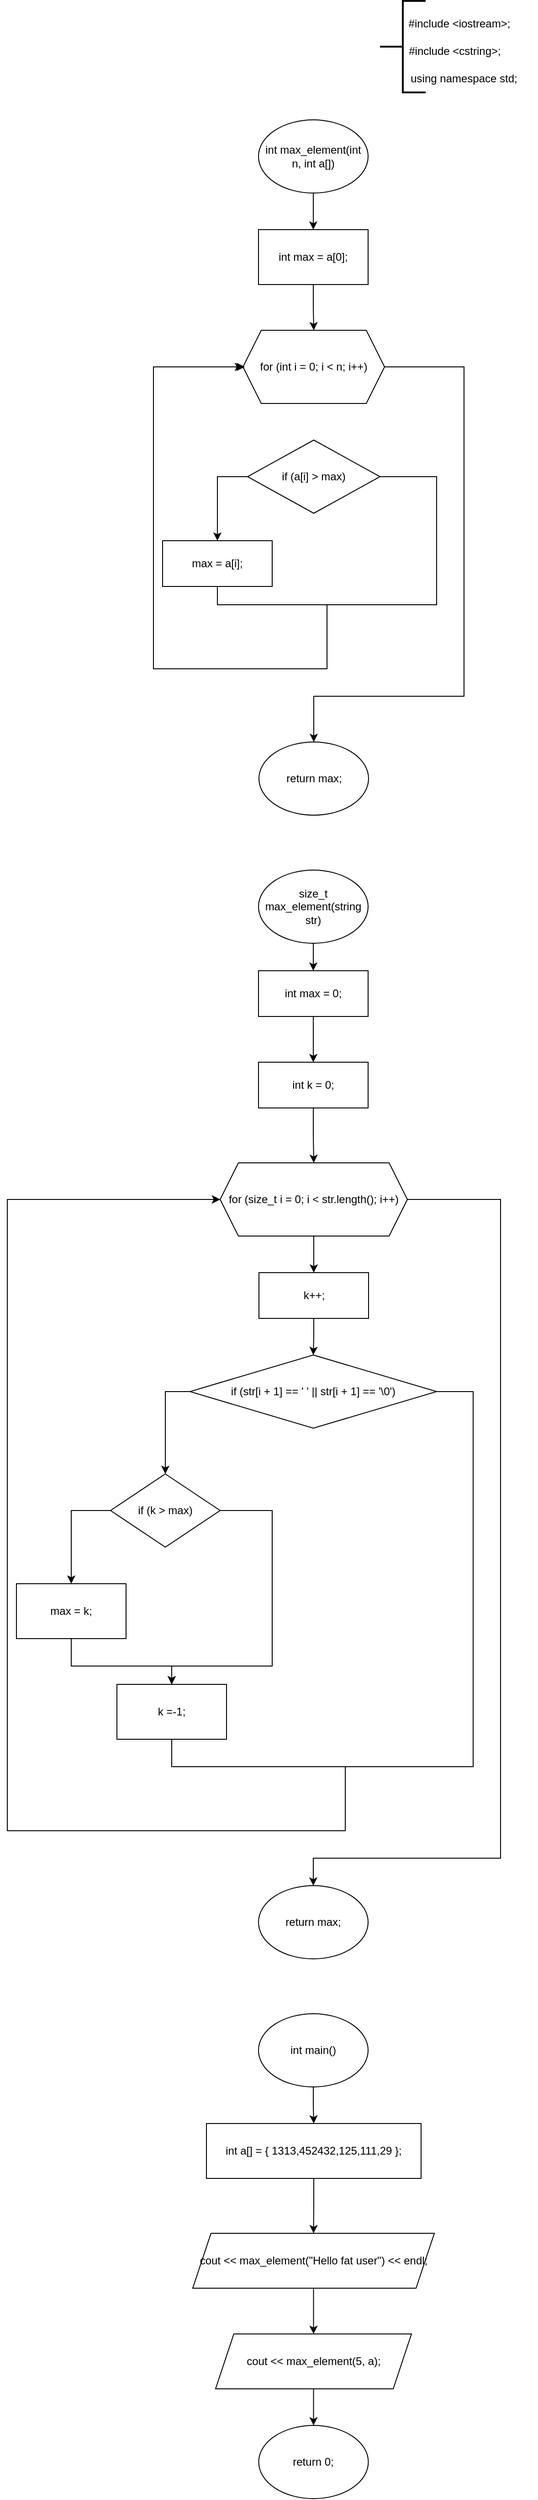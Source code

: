 <mxfile version="16.0.3" type="device"><diagram id="ArOVKvVJ5GpIAHw1Hp6Q" name="Page-1"><mxGraphModel dx="1483" dy="787" grid="1" gridSize="10" guides="1" tooltips="1" connect="1" arrows="1" fold="1" page="1" pageScale="1" pageWidth="850" pageHeight="1100" math="0" shadow="0"><root><mxCell id="0"/><mxCell id="1" parent="0"/><mxCell id="C_wPe7482wwFnECfV9GC-9" style="edgeStyle=orthogonalEdgeStyle;rounded=0;orthogonalLoop=1;jettySize=auto;html=1;" edge="1" parent="1" source="C_wPe7482wwFnECfV9GC-1" target="C_wPe7482wwFnECfV9GC-2"><mxGeometry relative="1" as="geometry"/></mxCell><mxCell id="C_wPe7482wwFnECfV9GC-1" value="int max_element(int n, int a[])" style="ellipse;whiteSpace=wrap;html=1;" vertex="1" parent="1"><mxGeometry x="365" y="250" width="120" height="80" as="geometry"/></mxCell><mxCell id="C_wPe7482wwFnECfV9GC-10" style="edgeStyle=orthogonalEdgeStyle;rounded=0;orthogonalLoop=1;jettySize=auto;html=1;" edge="1" parent="1" source="C_wPe7482wwFnECfV9GC-2" target="C_wPe7482wwFnECfV9GC-3"><mxGeometry relative="1" as="geometry"/></mxCell><mxCell id="C_wPe7482wwFnECfV9GC-2" value="int max = a[0];" style="rounded=0;whiteSpace=wrap;html=1;" vertex="1" parent="1"><mxGeometry x="365" y="370" width="120" height="60" as="geometry"/></mxCell><mxCell id="C_wPe7482wwFnECfV9GC-14" style="edgeStyle=orthogonalEdgeStyle;rounded=0;orthogonalLoop=1;jettySize=auto;html=1;entryX=0.5;entryY=0;entryDx=0;entryDy=0;" edge="1" parent="1" source="C_wPe7482wwFnECfV9GC-3" target="C_wPe7482wwFnECfV9GC-11"><mxGeometry relative="1" as="geometry"><Array as="points"><mxPoint x="590" y="520"/><mxPoint x="590" y="880"/><mxPoint x="425" y="880"/></Array></mxGeometry></mxCell><mxCell id="C_wPe7482wwFnECfV9GC-3" value="for (int i = 0; i &lt; n; i++)" style="shape=hexagon;perimeter=hexagonPerimeter2;whiteSpace=wrap;html=1;fixedSize=1;" vertex="1" parent="1"><mxGeometry x="348" y="480" width="155" height="80" as="geometry"/></mxCell><mxCell id="C_wPe7482wwFnECfV9GC-6" style="edgeStyle=orthogonalEdgeStyle;rounded=0;orthogonalLoop=1;jettySize=auto;html=1;entryX=0.5;entryY=0;entryDx=0;entryDy=0;" edge="1" parent="1" source="C_wPe7482wwFnECfV9GC-4" target="C_wPe7482wwFnECfV9GC-5"><mxGeometry relative="1" as="geometry"><Array as="points"><mxPoint x="320" y="640"/></Array></mxGeometry></mxCell><mxCell id="C_wPe7482wwFnECfV9GC-7" style="edgeStyle=orthogonalEdgeStyle;rounded=0;orthogonalLoop=1;jettySize=auto;html=1;" edge="1" parent="1" source="C_wPe7482wwFnECfV9GC-4"><mxGeometry relative="1" as="geometry"><mxPoint x="350" y="520" as="targetPoint"/><Array as="points"><mxPoint x="560" y="640"/><mxPoint x="560" y="780"/><mxPoint x="440" y="780"/><mxPoint x="440" y="850"/><mxPoint x="250" y="850"/><mxPoint x="250" y="520"/></Array></mxGeometry></mxCell><mxCell id="C_wPe7482wwFnECfV9GC-4" value="if (a[i] &gt; max)" style="rhombus;whiteSpace=wrap;html=1;" vertex="1" parent="1"><mxGeometry x="353" y="600" width="145" height="80" as="geometry"/></mxCell><mxCell id="C_wPe7482wwFnECfV9GC-8" style="edgeStyle=orthogonalEdgeStyle;rounded=0;orthogonalLoop=1;jettySize=auto;html=1;entryX=0;entryY=0.5;entryDx=0;entryDy=0;" edge="1" parent="1" source="C_wPe7482wwFnECfV9GC-5" target="C_wPe7482wwFnECfV9GC-3"><mxGeometry relative="1" as="geometry"><mxPoint x="210" y="830" as="targetPoint"/><Array as="points"><mxPoint x="320" y="780"/><mxPoint x="440" y="780"/><mxPoint x="440" y="850"/><mxPoint x="250" y="850"/><mxPoint x="250" y="520"/></Array></mxGeometry></mxCell><mxCell id="C_wPe7482wwFnECfV9GC-5" value="max = a[i];" style="rounded=0;whiteSpace=wrap;html=1;" vertex="1" parent="1"><mxGeometry x="260" y="710" width="120" height="50" as="geometry"/></mxCell><mxCell id="C_wPe7482wwFnECfV9GC-11" value="return max;" style="ellipse;whiteSpace=wrap;html=1;" vertex="1" parent="1"><mxGeometry x="365.5" y="930" width="120" height="80" as="geometry"/></mxCell><mxCell id="C_wPe7482wwFnECfV9GC-15" value="" style="strokeWidth=2;html=1;shape=mxgraph.flowchart.annotation_2;align=left;labelPosition=right;pointerEvents=1;" vertex="1" parent="1"><mxGeometry x="498" y="120" width="50" height="100" as="geometry"/></mxCell><mxCell id="C_wPe7482wwFnECfV9GC-17" value="#include &amp;lt;iostream&amp;gt;;" style="text;html=1;strokeColor=none;fillColor=none;align=center;verticalAlign=middle;whiteSpace=wrap;rounded=0;" vertex="1" parent="1"><mxGeometry x="520" y="130" width="130" height="30" as="geometry"/></mxCell><mxCell id="C_wPe7482wwFnECfV9GC-18" value="#include &amp;lt;cstring&amp;gt;;" style="text;html=1;strokeColor=none;fillColor=none;align=center;verticalAlign=middle;whiteSpace=wrap;rounded=0;" vertex="1" parent="1"><mxGeometry x="510" y="160" width="140" height="30" as="geometry"/></mxCell><mxCell id="C_wPe7482wwFnECfV9GC-19" value="using namespace std;" style="text;html=1;strokeColor=none;fillColor=none;align=center;verticalAlign=middle;whiteSpace=wrap;rounded=0;" vertex="1" parent="1"><mxGeometry x="510" y="190" width="160" height="30" as="geometry"/></mxCell><mxCell id="C_wPe7482wwFnECfV9GC-29" style="edgeStyle=orthogonalEdgeStyle;rounded=0;orthogonalLoop=1;jettySize=auto;html=1;" edge="1" parent="1" source="C_wPe7482wwFnECfV9GC-20" target="C_wPe7482wwFnECfV9GC-21"><mxGeometry relative="1" as="geometry"/></mxCell><mxCell id="C_wPe7482wwFnECfV9GC-20" value="size_t max_element(string str)" style="ellipse;whiteSpace=wrap;html=1;" vertex="1" parent="1"><mxGeometry x="365" y="1070" width="120" height="80" as="geometry"/></mxCell><mxCell id="C_wPe7482wwFnECfV9GC-30" style="edgeStyle=orthogonalEdgeStyle;rounded=0;orthogonalLoop=1;jettySize=auto;html=1;entryX=0.5;entryY=0;entryDx=0;entryDy=0;" edge="1" parent="1" source="C_wPe7482wwFnECfV9GC-21" target="C_wPe7482wwFnECfV9GC-22"><mxGeometry relative="1" as="geometry"/></mxCell><mxCell id="C_wPe7482wwFnECfV9GC-21" value="int max = 0;" style="rounded=0;whiteSpace=wrap;html=1;" vertex="1" parent="1"><mxGeometry x="365" y="1180" width="120" height="50" as="geometry"/></mxCell><mxCell id="C_wPe7482wwFnECfV9GC-31" style="edgeStyle=orthogonalEdgeStyle;rounded=0;orthogonalLoop=1;jettySize=auto;html=1;entryX=0.5;entryY=0;entryDx=0;entryDy=0;" edge="1" parent="1" source="C_wPe7482wwFnECfV9GC-22" target="C_wPe7482wwFnECfV9GC-23"><mxGeometry relative="1" as="geometry"/></mxCell><mxCell id="C_wPe7482wwFnECfV9GC-22" value="int k = 0;" style="rounded=0;whiteSpace=wrap;html=1;" vertex="1" parent="1"><mxGeometry x="365" y="1280" width="120" height="50" as="geometry"/></mxCell><mxCell id="C_wPe7482wwFnECfV9GC-32" style="edgeStyle=orthogonalEdgeStyle;rounded=0;orthogonalLoop=1;jettySize=auto;html=1;entryX=0.5;entryY=0;entryDx=0;entryDy=0;" edge="1" parent="1" source="C_wPe7482wwFnECfV9GC-23" target="C_wPe7482wwFnECfV9GC-24"><mxGeometry relative="1" as="geometry"/></mxCell><mxCell id="C_wPe7482wwFnECfV9GC-40" style="edgeStyle=orthogonalEdgeStyle;rounded=0;orthogonalLoop=1;jettySize=auto;html=1;entryX=0.5;entryY=0;entryDx=0;entryDy=0;" edge="1" parent="1" source="C_wPe7482wwFnECfV9GC-23" target="C_wPe7482wwFnECfV9GC-43"><mxGeometry relative="1" as="geometry"><mxPoint x="650" y="2160.0" as="targetPoint"/><Array as="points"><mxPoint x="630" y="1430"/><mxPoint x="630" y="2150"/><mxPoint x="425" y="2150"/></Array></mxGeometry></mxCell><mxCell id="C_wPe7482wwFnECfV9GC-23" value="for (size_t i = 0; i &lt; str.length(); i++)" style="shape=hexagon;perimeter=hexagonPerimeter2;whiteSpace=wrap;html=1;fixedSize=1;" vertex="1" parent="1"><mxGeometry x="323" y="1390" width="205" height="80" as="geometry"/></mxCell><mxCell id="C_wPe7482wwFnECfV9GC-33" style="edgeStyle=orthogonalEdgeStyle;rounded=0;orthogonalLoop=1;jettySize=auto;html=1;entryX=0.5;entryY=0;entryDx=0;entryDy=0;" edge="1" parent="1" source="C_wPe7482wwFnECfV9GC-24" target="C_wPe7482wwFnECfV9GC-25"><mxGeometry relative="1" as="geometry"/></mxCell><mxCell id="C_wPe7482wwFnECfV9GC-24" value="k++;" style="rounded=0;whiteSpace=wrap;html=1;" vertex="1" parent="1"><mxGeometry x="365.5" y="1510" width="120" height="50" as="geometry"/></mxCell><mxCell id="C_wPe7482wwFnECfV9GC-34" style="edgeStyle=orthogonalEdgeStyle;rounded=0;orthogonalLoop=1;jettySize=auto;html=1;entryX=0.5;entryY=0;entryDx=0;entryDy=0;" edge="1" parent="1" source="C_wPe7482wwFnECfV9GC-25" target="C_wPe7482wwFnECfV9GC-26"><mxGeometry relative="1" as="geometry"><Array as="points"><mxPoint x="263" y="1640"/></Array></mxGeometry></mxCell><mxCell id="C_wPe7482wwFnECfV9GC-38" style="edgeStyle=orthogonalEdgeStyle;rounded=0;orthogonalLoop=1;jettySize=auto;html=1;entryX=0;entryY=0.5;entryDx=0;entryDy=0;" edge="1" parent="1" source="C_wPe7482wwFnECfV9GC-25" target="C_wPe7482wwFnECfV9GC-23"><mxGeometry relative="1" as="geometry"><mxPoint x="60" y="2080" as="targetPoint"/><Array as="points"><mxPoint x="600" y="1640"/><mxPoint x="600" y="2050"/><mxPoint x="460" y="2050"/><mxPoint x="460" y="2120"/><mxPoint x="90" y="2120"/><mxPoint x="90" y="1430"/></Array></mxGeometry></mxCell><mxCell id="C_wPe7482wwFnECfV9GC-25" value="if (str[i + 1] == ' ' || str[i + 1] == '\0')" style="rhombus;whiteSpace=wrap;html=1;" vertex="1" parent="1"><mxGeometry x="290" y="1600" width="270" height="80" as="geometry"/></mxCell><mxCell id="C_wPe7482wwFnECfV9GC-35" style="edgeStyle=orthogonalEdgeStyle;rounded=0;orthogonalLoop=1;jettySize=auto;html=1;entryX=0.5;entryY=0;entryDx=0;entryDy=0;" edge="1" parent="1" source="C_wPe7482wwFnECfV9GC-26" target="C_wPe7482wwFnECfV9GC-27"><mxGeometry relative="1" as="geometry"><Array as="points"><mxPoint x="160" y="1770"/></Array></mxGeometry></mxCell><mxCell id="C_wPe7482wwFnECfV9GC-36" style="edgeStyle=orthogonalEdgeStyle;rounded=0;orthogonalLoop=1;jettySize=auto;html=1;entryX=0.5;entryY=0;entryDx=0;entryDy=0;" edge="1" parent="1" source="C_wPe7482wwFnECfV9GC-26" target="C_wPe7482wwFnECfV9GC-28"><mxGeometry relative="1" as="geometry"><Array as="points"><mxPoint x="380" y="1770"/><mxPoint x="380" y="1940"/><mxPoint x="270" y="1940"/></Array></mxGeometry></mxCell><mxCell id="C_wPe7482wwFnECfV9GC-26" value="if (k &gt; max)" style="rhombus;whiteSpace=wrap;html=1;" vertex="1" parent="1"><mxGeometry x="203" y="1730" width="120" height="80" as="geometry"/></mxCell><mxCell id="C_wPe7482wwFnECfV9GC-37" style="edgeStyle=orthogonalEdgeStyle;rounded=0;orthogonalLoop=1;jettySize=auto;html=1;entryX=0.5;entryY=0;entryDx=0;entryDy=0;" edge="1" parent="1" source="C_wPe7482wwFnECfV9GC-27" target="C_wPe7482wwFnECfV9GC-28"><mxGeometry relative="1" as="geometry"><Array as="points"><mxPoint x="160" y="1940"/><mxPoint x="270" y="1940"/></Array></mxGeometry></mxCell><mxCell id="C_wPe7482wwFnECfV9GC-27" value="max = k;" style="rounded=0;whiteSpace=wrap;html=1;" vertex="1" parent="1"><mxGeometry x="100" y="1850" width="120" height="60" as="geometry"/></mxCell><mxCell id="C_wPe7482wwFnECfV9GC-39" style="edgeStyle=orthogonalEdgeStyle;rounded=0;orthogonalLoop=1;jettySize=auto;html=1;entryX=0;entryY=0.5;entryDx=0;entryDy=0;" edge="1" parent="1" source="C_wPe7482wwFnECfV9GC-28" target="C_wPe7482wwFnECfV9GC-23"><mxGeometry relative="1" as="geometry"><mxPoint x="90" y="2110" as="targetPoint"/><Array as="points"><mxPoint x="270" y="2050"/><mxPoint x="460" y="2050"/><mxPoint x="460" y="2120"/><mxPoint x="90" y="2120"/><mxPoint x="90" y="1430"/></Array></mxGeometry></mxCell><mxCell id="C_wPe7482wwFnECfV9GC-28" value="k =-1;" style="rounded=0;whiteSpace=wrap;html=1;" vertex="1" parent="1"><mxGeometry x="210" y="1960" width="120" height="60" as="geometry"/></mxCell><mxCell id="C_wPe7482wwFnECfV9GC-43" value="return max;" style="ellipse;whiteSpace=wrap;html=1;" vertex="1" parent="1"><mxGeometry x="365" y="2180" width="120" height="80" as="geometry"/></mxCell><mxCell id="C_wPe7482wwFnECfV9GC-49" style="edgeStyle=orthogonalEdgeStyle;rounded=0;orthogonalLoop=1;jettySize=auto;html=1;entryX=0.5;entryY=0;entryDx=0;entryDy=0;" edge="1" parent="1" source="C_wPe7482wwFnECfV9GC-44" target="C_wPe7482wwFnECfV9GC-45"><mxGeometry relative="1" as="geometry"/></mxCell><mxCell id="C_wPe7482wwFnECfV9GC-44" value="int main()" style="ellipse;whiteSpace=wrap;html=1;" vertex="1" parent="1"><mxGeometry x="365" y="2320" width="120" height="80" as="geometry"/></mxCell><mxCell id="C_wPe7482wwFnECfV9GC-50" style="edgeStyle=orthogonalEdgeStyle;rounded=0;orthogonalLoop=1;jettySize=auto;html=1;entryX=0.5;entryY=0;entryDx=0;entryDy=0;" edge="1" parent="1" source="C_wPe7482wwFnECfV9GC-45" target="C_wPe7482wwFnECfV9GC-46"><mxGeometry relative="1" as="geometry"/></mxCell><mxCell id="C_wPe7482wwFnECfV9GC-45" value="int a[] = { 1313,452432,125,111,29 };" style="rounded=0;whiteSpace=wrap;html=1;" vertex="1" parent="1"><mxGeometry x="308" y="2440" width="235" height="60" as="geometry"/></mxCell><mxCell id="C_wPe7482wwFnECfV9GC-51" style="edgeStyle=orthogonalEdgeStyle;rounded=0;orthogonalLoop=1;jettySize=auto;html=1;entryX=0.5;entryY=0;entryDx=0;entryDy=0;" edge="1" parent="1" source="C_wPe7482wwFnECfV9GC-46" target="C_wPe7482wwFnECfV9GC-47"><mxGeometry relative="1" as="geometry"/></mxCell><mxCell id="C_wPe7482wwFnECfV9GC-46" value="cout &lt;&lt; max_element(&quot;Hello fat user&quot;) &lt;&lt; endl;" style="shape=parallelogram;perimeter=parallelogramPerimeter;whiteSpace=wrap;html=1;fixedSize=1;" vertex="1" parent="1"><mxGeometry x="293" y="2560" width="264.5" height="60" as="geometry"/></mxCell><mxCell id="C_wPe7482wwFnECfV9GC-52" style="edgeStyle=orthogonalEdgeStyle;rounded=0;orthogonalLoop=1;jettySize=auto;html=1;entryX=0.5;entryY=0;entryDx=0;entryDy=0;" edge="1" parent="1" source="C_wPe7482wwFnECfV9GC-47" target="C_wPe7482wwFnECfV9GC-48"><mxGeometry relative="1" as="geometry"/></mxCell><mxCell id="C_wPe7482wwFnECfV9GC-47" value="cout &lt;&lt; max_element(5, a);" style="shape=parallelogram;perimeter=parallelogramPerimeter;whiteSpace=wrap;html=1;fixedSize=1;" vertex="1" parent="1"><mxGeometry x="318" y="2670" width="214.5" height="60" as="geometry"/></mxCell><mxCell id="C_wPe7482wwFnECfV9GC-48" value="return 0;" style="ellipse;whiteSpace=wrap;html=1;" vertex="1" parent="1"><mxGeometry x="365.25" y="2770" width="120" height="80" as="geometry"/></mxCell></root></mxGraphModel></diagram></mxfile>